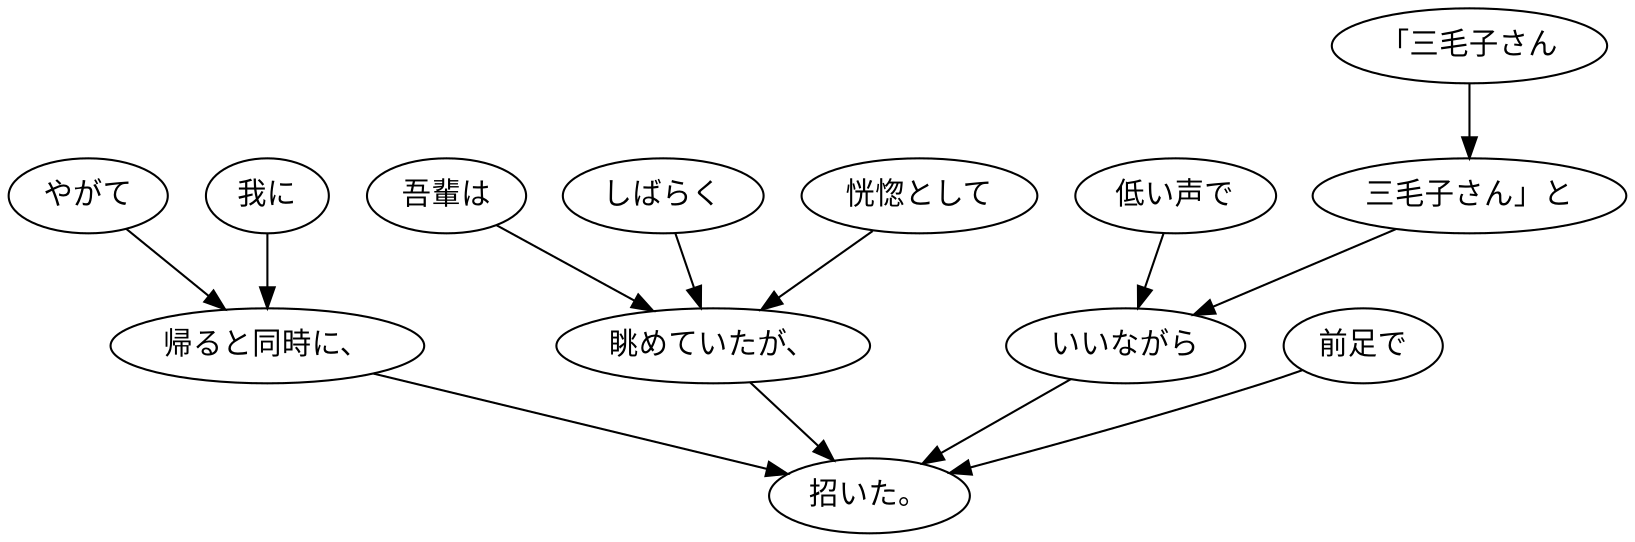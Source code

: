 digraph graph659 {
	node0 [label="吾輩は"];
	node1 [label="しばらく"];
	node2 [label="恍惚として"];
	node3 [label="眺めていたが、"];
	node4 [label="やがて"];
	node5 [label="我に"];
	node6 [label="帰ると同時に、"];
	node7 [label="低い声で"];
	node8 [label="「三毛子さん"];
	node9 [label="三毛子さん」と"];
	node10 [label="いいながら"];
	node11 [label="前足で"];
	node12 [label="招いた。"];
	node0 -> node3;
	node1 -> node3;
	node2 -> node3;
	node3 -> node12;
	node4 -> node6;
	node5 -> node6;
	node6 -> node12;
	node7 -> node10;
	node8 -> node9;
	node9 -> node10;
	node10 -> node12;
	node11 -> node12;
}
